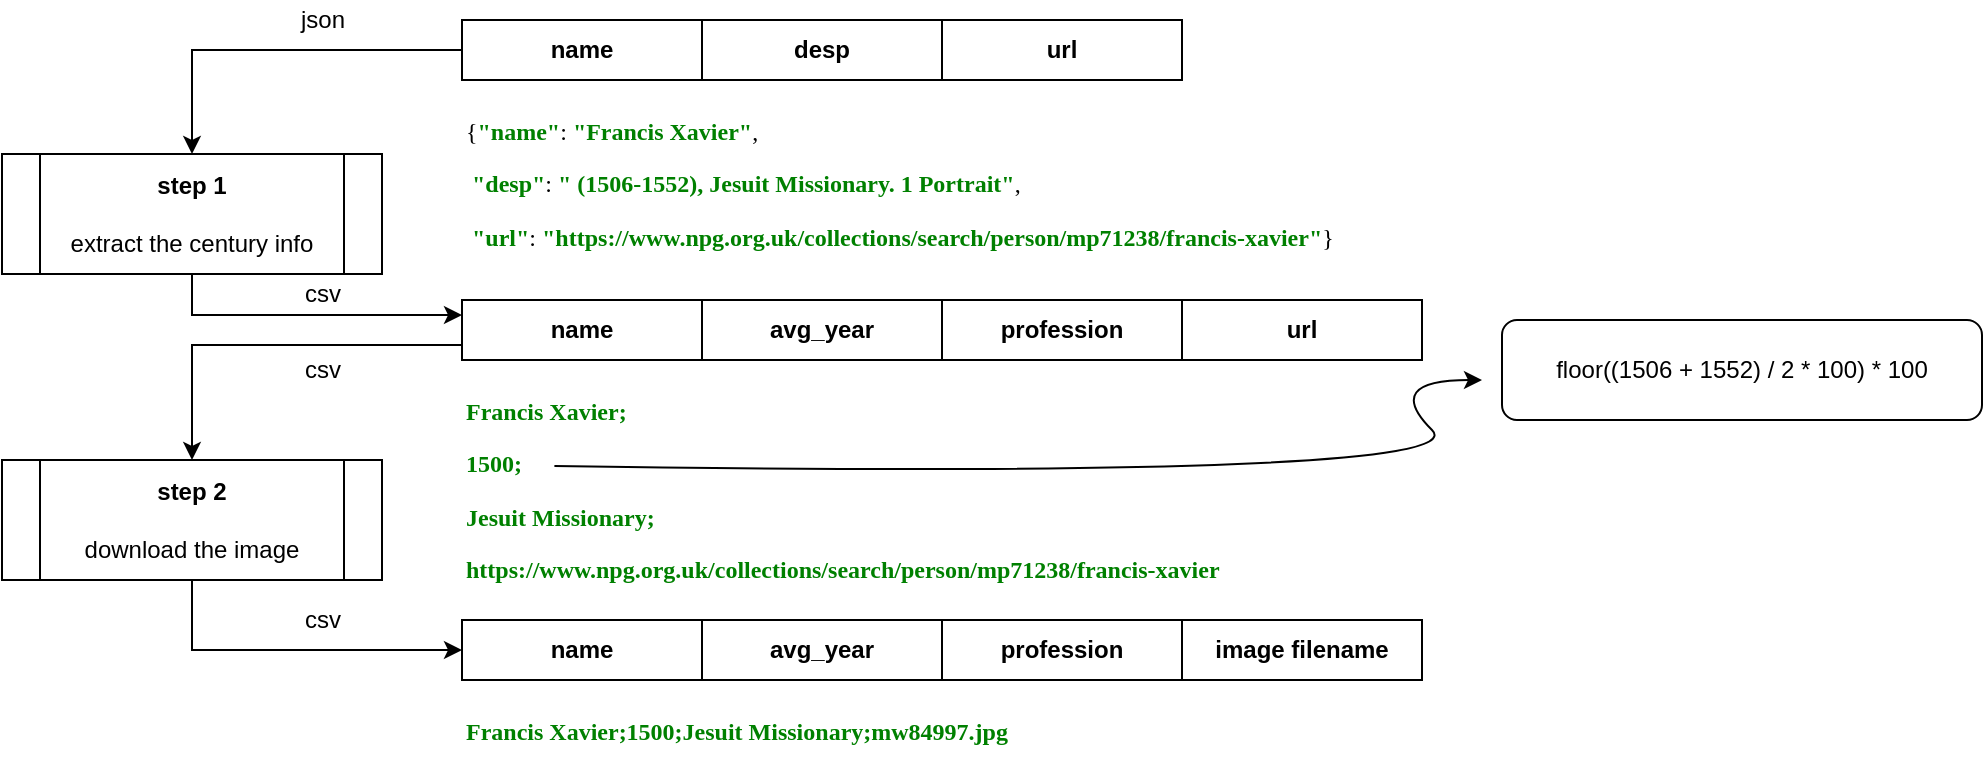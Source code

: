 <mxfile version="13.10.2" type="device"><diagram id="c51Nk1K6sRTyoWcsTNn8" name="Page-1"><mxGraphModel dx="1613" dy="523" grid="1" gridSize="10" guides="1" tooltips="1" connect="1" arrows="1" fold="1" page="1" pageScale="1" pageWidth="827" pageHeight="1169" math="0" shadow="0"><root><mxCell id="0"/><mxCell id="1" parent="0"/><mxCell id="yffFiq_8NxGv__wP3uEm-35" style="edgeStyle=orthogonalEdgeStyle;rounded=0;orthogonalLoop=1;jettySize=auto;html=1;exitX=0;exitY=0.5;exitDx=0;exitDy=0;entryX=0.5;entryY=0;entryDx=0;entryDy=0;" edge="1" parent="1" source="yffFiq_8NxGv__wP3uEm-1" target="yffFiq_8NxGv__wP3uEm-32"><mxGeometry relative="1" as="geometry"/></mxCell><mxCell id="yffFiq_8NxGv__wP3uEm-1" value="&lt;b&gt;name&lt;/b&gt;" style="rounded=0;whiteSpace=wrap;html=1;" vertex="1" parent="1"><mxGeometry x="40" y="70" width="120" height="30" as="geometry"/></mxCell><mxCell id="yffFiq_8NxGv__wP3uEm-4" value="&lt;b&gt;desp&lt;/b&gt;" style="rounded=0;whiteSpace=wrap;html=1;" vertex="1" parent="1"><mxGeometry x="160" y="70" width="120" height="30" as="geometry"/></mxCell><mxCell id="yffFiq_8NxGv__wP3uEm-5" value="&lt;b&gt;url&lt;/b&gt;" style="rounded=0;whiteSpace=wrap;html=1;" vertex="1" parent="1"><mxGeometry x="280" y="70" width="120" height="30" as="geometry"/></mxCell><mxCell id="yffFiq_8NxGv__wP3uEm-42" style="edgeStyle=orthogonalEdgeStyle;rounded=0;orthogonalLoop=1;jettySize=auto;html=1;exitX=0;exitY=0.75;exitDx=0;exitDy=0;" edge="1" parent="1" source="yffFiq_8NxGv__wP3uEm-9" target="yffFiq_8NxGv__wP3uEm-34"><mxGeometry relative="1" as="geometry"/></mxCell><mxCell id="yffFiq_8NxGv__wP3uEm-9" value="&lt;b&gt;name&lt;/b&gt;" style="rounded=0;whiteSpace=wrap;html=1;" vertex="1" parent="1"><mxGeometry x="40" y="210" width="120" height="30" as="geometry"/></mxCell><mxCell id="yffFiq_8NxGv__wP3uEm-10" value="&lt;b&gt;avg_year&lt;/b&gt;" style="rounded=0;whiteSpace=wrap;html=1;" vertex="1" parent="1"><mxGeometry x="160" y="210" width="120" height="30" as="geometry"/></mxCell><mxCell id="yffFiq_8NxGv__wP3uEm-11" value="&lt;b&gt;profession&lt;/b&gt;" style="rounded=0;whiteSpace=wrap;html=1;" vertex="1" parent="1"><mxGeometry x="280" y="210" width="120" height="30" as="geometry"/></mxCell><mxCell id="yffFiq_8NxGv__wP3uEm-13" value="&lt;b&gt;url&lt;/b&gt;" style="rounded=0;whiteSpace=wrap;html=1;" vertex="1" parent="1"><mxGeometry x="400" y="210" width="120" height="30" as="geometry"/></mxCell><mxCell id="yffFiq_8NxGv__wP3uEm-15" value="floor((1506 + 1552) / 2 * 100) * 100" style="rounded=1;whiteSpace=wrap;html=1;" vertex="1" parent="1"><mxGeometry x="560" y="220" width="240" height="50" as="geometry"/></mxCell><mxCell id="yffFiq_8NxGv__wP3uEm-20" value="&lt;b&gt;name&lt;/b&gt;" style="rounded=0;whiteSpace=wrap;html=1;" vertex="1" parent="1"><mxGeometry x="40" y="370" width="120" height="30" as="geometry"/></mxCell><mxCell id="yffFiq_8NxGv__wP3uEm-21" value="&lt;b&gt;avg_year&lt;/b&gt;" style="rounded=0;whiteSpace=wrap;html=1;" vertex="1" parent="1"><mxGeometry x="160" y="370" width="120" height="30" as="geometry"/></mxCell><mxCell id="yffFiq_8NxGv__wP3uEm-22" value="&lt;b&gt;profession&lt;/b&gt;" style="rounded=0;whiteSpace=wrap;html=1;" vertex="1" parent="1"><mxGeometry x="280" y="370" width="120" height="30" as="geometry"/></mxCell><mxCell id="yffFiq_8NxGv__wP3uEm-23" value="&lt;b&gt;image filename&lt;/b&gt;" style="rounded=0;whiteSpace=wrap;html=1;" vertex="1" parent="1"><mxGeometry x="400" y="370" width="120" height="30" as="geometry"/></mxCell><mxCell id="yffFiq_8NxGv__wP3uEm-24" value="&lt;pre style=&quot;background-color: #ffffff ; color: #000000 ; font-family: &amp;quot;menlo&amp;quot; ; font-size: 9.0pt&quot;&gt;&lt;span style=&quot;color: #008000 ; font-weight: bold&quot;&gt;Francis Xavier;1500;Jesuit Missionary;mw84997.jpg&lt;br&gt;&lt;/span&gt;&lt;/pre&gt;" style="text;whiteSpace=wrap;html=1;" vertex="1" parent="1"><mxGeometry x="40" y="400" width="380" height="50" as="geometry"/></mxCell><mxCell id="yffFiq_8NxGv__wP3uEm-25" value="&lt;pre style=&quot;background-color: #ffffff ; color: #000000 ; font-family: &amp;#34;menlo&amp;#34; ; font-size: 9.0pt&quot;&gt;{&lt;span style=&quot;color: #008000 ; font-weight: bold&quot;&gt;&quot;name&quot;&lt;/span&gt;: &lt;span style=&quot;color: #008000 ; font-weight: bold&quot;&gt;&quot;Francis Xavier&quot;&lt;/span&gt;, &lt;/pre&gt;&lt;pre style=&quot;background-color: #ffffff ; color: #000000 ; font-family: &amp;#34;menlo&amp;#34; ; font-size: 9.0pt&quot;&gt;&lt;span style=&quot;color: #008000 ; font-weight: bold&quot;&gt; &quot;desp&quot;&lt;/span&gt;: &lt;span style=&quot;color: #008000 ; font-weight: bold&quot;&gt;&quot; (1506-1552), Jesuit Missionary. 1 Portrait&quot;&lt;/span&gt;, &lt;/pre&gt;&lt;pre style=&quot;background-color: #ffffff ; color: #000000 ; font-family: &amp;#34;menlo&amp;#34; ; font-size: 9.0pt&quot;&gt;&lt;span style=&quot;color: #008000 ; font-weight: bold&quot;&gt; &quot;url&quot;&lt;/span&gt;: &lt;span style=&quot;color: #008000 ; font-weight: bold&quot;&gt;&quot;https://www.npg.org.uk/collections/search/person/mp71238/francis-xavier&quot;&lt;/span&gt;}&lt;br&gt;&lt;/pre&gt;" style="text;whiteSpace=wrap;html=1;" vertex="1" parent="1"><mxGeometry x="40" y="100" width="550" height="50" as="geometry"/></mxCell><mxCell id="yffFiq_8NxGv__wP3uEm-27" value="&lt;pre style=&quot;background-color: #ffffff ; color: #000000 ; font-family: &amp;#34;menlo&amp;#34; ; font-size: 9.0pt&quot;&gt;&lt;span style=&quot;color: #008000 ; font-weight: bold&quot;&gt;Francis Xavier;&lt;/span&gt;&lt;/pre&gt;&lt;pre style=&quot;background-color: #ffffff ; color: #000000 ; font-family: &amp;#34;menlo&amp;#34; ; font-size: 9.0pt&quot;&gt;&lt;span style=&quot;color: #008000 ; font-weight: bold&quot;&gt;1500;&lt;/span&gt;&lt;/pre&gt;&lt;pre style=&quot;background-color: #ffffff ; color: #000000 ; font-family: &amp;#34;menlo&amp;#34; ; font-size: 9.0pt&quot;&gt;&lt;span style=&quot;color: #008000 ; font-weight: bold&quot;&gt;Jesuit Missionary;&lt;/span&gt;&lt;/pre&gt;&lt;pre style=&quot;background-color: #ffffff ; color: #000000 ; font-family: &amp;#34;menlo&amp;#34; ; font-size: 9.0pt&quot;&gt;&lt;span style=&quot;color: #008000 ; font-weight: bold&quot;&gt;https://www.npg.org.uk/collections/search/person/mp71238/francis-xavier&lt;br&gt;&lt;/span&gt;&lt;/pre&gt;" style="text;whiteSpace=wrap;html=1;" vertex="1" parent="1"><mxGeometry x="40" y="240" width="550" height="50" as="geometry"/></mxCell><mxCell id="yffFiq_8NxGv__wP3uEm-29" value="" style="curved=1;endArrow=classic;html=1;exitX=0.084;exitY=1.06;exitDx=0;exitDy=0;exitPerimeter=0;" edge="1" parent="1" source="yffFiq_8NxGv__wP3uEm-27"><mxGeometry width="50" height="50" relative="1" as="geometry"><mxPoint x="500" y="300" as="sourcePoint"/><mxPoint x="550" y="250" as="targetPoint"/><Array as="points"><mxPoint x="550" y="300"/><mxPoint x="500" y="250"/></Array></mxGeometry></mxCell><mxCell id="yffFiq_8NxGv__wP3uEm-41" style="edgeStyle=orthogonalEdgeStyle;rounded=0;orthogonalLoop=1;jettySize=auto;html=1;exitX=0.5;exitY=1;exitDx=0;exitDy=0;entryX=0;entryY=0.25;entryDx=0;entryDy=0;" edge="1" parent="1" source="yffFiq_8NxGv__wP3uEm-32" target="yffFiq_8NxGv__wP3uEm-9"><mxGeometry relative="1" as="geometry"/></mxCell><mxCell id="yffFiq_8NxGv__wP3uEm-32" value="&lt;b&gt;step 1&lt;br&gt;&lt;/b&gt;&lt;br&gt;extract the century info" style="shape=process;whiteSpace=wrap;html=1;backgroundOutline=1;" vertex="1" parent="1"><mxGeometry x="-190" y="137" width="190" height="60" as="geometry"/></mxCell><mxCell id="yffFiq_8NxGv__wP3uEm-33" style="edgeStyle=orthogonalEdgeStyle;rounded=0;orthogonalLoop=1;jettySize=auto;html=1;exitX=0.5;exitY=1;exitDx=0;exitDy=0;" edge="1" parent="1" source="yffFiq_8NxGv__wP3uEm-32" target="yffFiq_8NxGv__wP3uEm-32"><mxGeometry relative="1" as="geometry"/></mxCell><mxCell id="yffFiq_8NxGv__wP3uEm-40" style="edgeStyle=orthogonalEdgeStyle;rounded=0;orthogonalLoop=1;jettySize=auto;html=1;exitX=0.5;exitY=1;exitDx=0;exitDy=0;entryX=0;entryY=0.5;entryDx=0;entryDy=0;" edge="1" parent="1" source="yffFiq_8NxGv__wP3uEm-34" target="yffFiq_8NxGv__wP3uEm-20"><mxGeometry relative="1" as="geometry"/></mxCell><mxCell id="yffFiq_8NxGv__wP3uEm-34" value="&lt;b&gt;step 2&lt;br&gt;&lt;/b&gt;&lt;br&gt;download the image" style="shape=process;whiteSpace=wrap;html=1;backgroundOutline=1;" vertex="1" parent="1"><mxGeometry x="-190" y="290" width="190" height="60" as="geometry"/></mxCell><mxCell id="yffFiq_8NxGv__wP3uEm-47" value="json" style="text;html=1;align=center;verticalAlign=middle;resizable=0;points=[];autosize=1;" vertex="1" parent="1"><mxGeometry x="-50" y="60" width="40" height="20" as="geometry"/></mxCell><mxCell id="yffFiq_8NxGv__wP3uEm-48" value="csv" style="text;html=1;align=center;verticalAlign=middle;resizable=0;points=[];autosize=1;" vertex="1" parent="1"><mxGeometry x="-45" y="197" width="30" height="20" as="geometry"/></mxCell><mxCell id="yffFiq_8NxGv__wP3uEm-49" value="csv" style="text;html=1;align=center;verticalAlign=middle;resizable=0;points=[];autosize=1;" vertex="1" parent="1"><mxGeometry x="-45" y="235" width="30" height="20" as="geometry"/></mxCell><mxCell id="yffFiq_8NxGv__wP3uEm-50" value="csv" style="text;html=1;align=center;verticalAlign=middle;resizable=0;points=[];autosize=1;" vertex="1" parent="1"><mxGeometry x="-45" y="360" width="30" height="20" as="geometry"/></mxCell></root></mxGraphModel></diagram></mxfile>